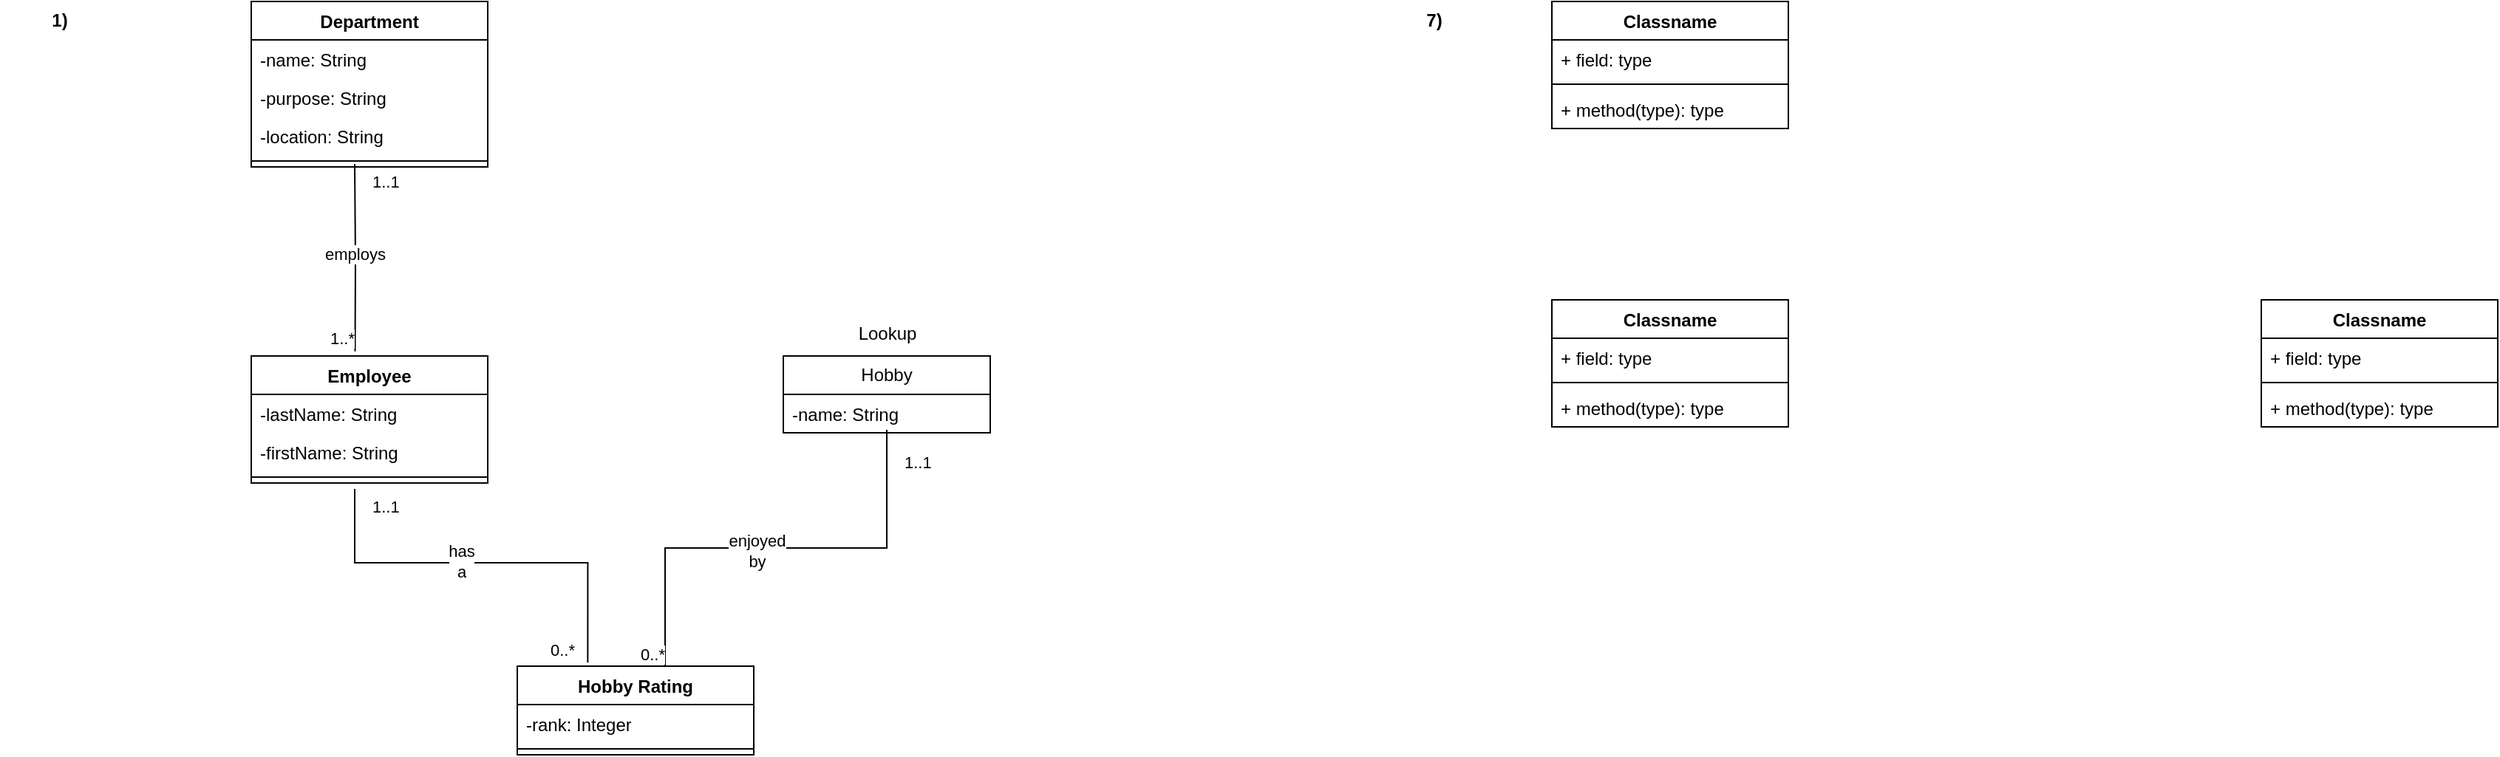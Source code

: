 <mxfile version="26.0.16">
  <diagram name="Page-1" id="ozomI-zcjmFvJ-jfm3BA">
    <mxGraphModel dx="1166" dy="548" grid="1" gridSize="10" guides="1" tooltips="1" connect="1" arrows="1" fold="1" page="1" pageScale="1" pageWidth="2500" pageHeight="2500" math="0" shadow="0">
      <root>
        <mxCell id="0" />
        <mxCell id="1" parent="0" />
        <mxCell id="B9UL0_TI75LTIw-UA6xS-1" value="1)" style="text;align=center;fontStyle=1;verticalAlign=middle;spacingLeft=3;spacingRight=3;strokeColor=none;rotatable=0;points=[[0,0.5],[1,0.5]];portConstraint=eastwest;html=1;" vertex="1" parent="1">
          <mxGeometry x="350" y="40" width="80" height="26" as="geometry" />
        </mxCell>
        <mxCell id="B9UL0_TI75LTIw-UA6xS-2" value="Department" style="swimlane;fontStyle=1;align=center;verticalAlign=top;childLayout=stackLayout;horizontal=1;startSize=26;horizontalStack=0;resizeParent=1;resizeParentMax=0;resizeLast=0;collapsible=1;marginBottom=0;whiteSpace=wrap;html=1;" vertex="1" parent="1">
          <mxGeometry x="520" y="40" width="160" height="112" as="geometry" />
        </mxCell>
        <mxCell id="B9UL0_TI75LTIw-UA6xS-3" value="-name: String" style="text;strokeColor=none;fillColor=none;align=left;verticalAlign=top;spacingLeft=4;spacingRight=4;overflow=hidden;rotatable=0;points=[[0,0.5],[1,0.5]];portConstraint=eastwest;whiteSpace=wrap;html=1;" vertex="1" parent="B9UL0_TI75LTIw-UA6xS-2">
          <mxGeometry y="26" width="160" height="26" as="geometry" />
        </mxCell>
        <mxCell id="B9UL0_TI75LTIw-UA6xS-22" value="-purpose: String" style="text;strokeColor=none;fillColor=none;align=left;verticalAlign=top;spacingLeft=4;spacingRight=4;overflow=hidden;rotatable=0;points=[[0,0.5],[1,0.5]];portConstraint=eastwest;whiteSpace=wrap;html=1;" vertex="1" parent="B9UL0_TI75LTIw-UA6xS-2">
          <mxGeometry y="52" width="160" height="26" as="geometry" />
        </mxCell>
        <mxCell id="B9UL0_TI75LTIw-UA6xS-23" value="-location: String" style="text;strokeColor=none;fillColor=none;align=left;verticalAlign=top;spacingLeft=4;spacingRight=4;overflow=hidden;rotatable=0;points=[[0,0.5],[1,0.5]];portConstraint=eastwest;whiteSpace=wrap;html=1;" vertex="1" parent="B9UL0_TI75LTIw-UA6xS-2">
          <mxGeometry y="78" width="160" height="26" as="geometry" />
        </mxCell>
        <mxCell id="B9UL0_TI75LTIw-UA6xS-4" value="" style="line;strokeWidth=1;fillColor=none;align=left;verticalAlign=middle;spacingTop=-1;spacingLeft=3;spacingRight=3;rotatable=0;labelPosition=right;points=[];portConstraint=eastwest;strokeColor=inherit;" vertex="1" parent="B9UL0_TI75LTIw-UA6xS-2">
          <mxGeometry y="104" width="160" height="8" as="geometry" />
        </mxCell>
        <mxCell id="B9UL0_TI75LTIw-UA6xS-29" value="" style="endArrow=none;html=1;edgeStyle=orthogonalEdgeStyle;rounded=0;entryX=0.439;entryY=-0.037;entryDx=0;entryDy=0;entryPerimeter=0;" edge="1" parent="B9UL0_TI75LTIw-UA6xS-2" target="B9UL0_TI75LTIw-UA6xS-6">
          <mxGeometry relative="1" as="geometry">
            <mxPoint x="70" y="110" as="sourcePoint" />
            <mxPoint x="230" y="110" as="targetPoint" />
          </mxGeometry>
        </mxCell>
        <mxCell id="B9UL0_TI75LTIw-UA6xS-30" value="1..1" style="edgeLabel;resizable=0;html=1;align=left;verticalAlign=bottom;" connectable="0" vertex="1" parent="B9UL0_TI75LTIw-UA6xS-29">
          <mxGeometry x="-1" relative="1" as="geometry">
            <mxPoint x="10" y="20" as="offset" />
          </mxGeometry>
        </mxCell>
        <mxCell id="B9UL0_TI75LTIw-UA6xS-31" value="1..*" style="edgeLabel;resizable=0;html=1;align=right;verticalAlign=bottom;" connectable="0" vertex="1" parent="B9UL0_TI75LTIw-UA6xS-29">
          <mxGeometry x="1" relative="1" as="geometry" />
        </mxCell>
        <mxCell id="B9UL0_TI75LTIw-UA6xS-32" value="employs" style="edgeLabel;html=1;align=center;verticalAlign=middle;resizable=0;points=[];" vertex="1" connectable="0" parent="B9UL0_TI75LTIw-UA6xS-29">
          <mxGeometry x="-0.072" y="-1" relative="1" as="geometry">
            <mxPoint y="2" as="offset" />
          </mxGeometry>
        </mxCell>
        <mxCell id="B9UL0_TI75LTIw-UA6xS-6" value="Employee" style="swimlane;fontStyle=1;align=center;verticalAlign=top;childLayout=stackLayout;horizontal=1;startSize=26;horizontalStack=0;resizeParent=1;resizeParentMax=0;resizeLast=0;collapsible=1;marginBottom=0;whiteSpace=wrap;html=1;" vertex="1" parent="1">
          <mxGeometry x="520" y="280" width="160" height="86" as="geometry" />
        </mxCell>
        <mxCell id="B9UL0_TI75LTIw-UA6xS-7" value="-lastName: String" style="text;strokeColor=none;fillColor=none;align=left;verticalAlign=top;spacingLeft=4;spacingRight=4;overflow=hidden;rotatable=0;points=[[0,0.5],[1,0.5]];portConstraint=eastwest;whiteSpace=wrap;html=1;" vertex="1" parent="B9UL0_TI75LTIw-UA6xS-6">
          <mxGeometry y="26" width="160" height="26" as="geometry" />
        </mxCell>
        <mxCell id="B9UL0_TI75LTIw-UA6xS-25" value="-firstName: String" style="text;strokeColor=none;fillColor=none;align=left;verticalAlign=top;spacingLeft=4;spacingRight=4;overflow=hidden;rotatable=0;points=[[0,0.5],[1,0.5]];portConstraint=eastwest;whiteSpace=wrap;html=1;" vertex="1" parent="B9UL0_TI75LTIw-UA6xS-6">
          <mxGeometry y="52" width="160" height="26" as="geometry" />
        </mxCell>
        <mxCell id="B9UL0_TI75LTIw-UA6xS-8" value="" style="line;strokeWidth=1;fillColor=none;align=left;verticalAlign=middle;spacingTop=-1;spacingLeft=3;spacingRight=3;rotatable=0;labelPosition=right;points=[];portConstraint=eastwest;strokeColor=inherit;" vertex="1" parent="B9UL0_TI75LTIw-UA6xS-6">
          <mxGeometry y="78" width="160" height="8" as="geometry" />
        </mxCell>
        <mxCell id="B9UL0_TI75LTIw-UA6xS-14" value="Hobby Rating" style="swimlane;fontStyle=1;align=center;verticalAlign=top;childLayout=stackLayout;horizontal=1;startSize=26;horizontalStack=0;resizeParent=1;resizeParentMax=0;resizeLast=0;collapsible=1;marginBottom=0;whiteSpace=wrap;html=1;" vertex="1" parent="1">
          <mxGeometry x="700" y="490" width="160" height="60" as="geometry" />
        </mxCell>
        <mxCell id="B9UL0_TI75LTIw-UA6xS-15" value="-rank: Integer" style="text;strokeColor=none;fillColor=none;align=left;verticalAlign=top;spacingLeft=4;spacingRight=4;overflow=hidden;rotatable=0;points=[[0,0.5],[1,0.5]];portConstraint=eastwest;whiteSpace=wrap;html=1;" vertex="1" parent="B9UL0_TI75LTIw-UA6xS-14">
          <mxGeometry y="26" width="160" height="26" as="geometry" />
        </mxCell>
        <mxCell id="B9UL0_TI75LTIw-UA6xS-16" value="" style="line;strokeWidth=1;fillColor=none;align=left;verticalAlign=middle;spacingTop=-1;spacingLeft=3;spacingRight=3;rotatable=0;labelPosition=right;points=[];portConstraint=eastwest;strokeColor=inherit;" vertex="1" parent="B9UL0_TI75LTIw-UA6xS-14">
          <mxGeometry y="52" width="160" height="8" as="geometry" />
        </mxCell>
        <mxCell id="B9UL0_TI75LTIw-UA6xS-18" value="Hobby" style="swimlane;fontStyle=0;childLayout=stackLayout;horizontal=1;startSize=26;fillColor=none;horizontalStack=0;resizeParent=1;resizeParentMax=0;resizeLast=0;collapsible=1;marginBottom=0;whiteSpace=wrap;html=1;" vertex="1" parent="1">
          <mxGeometry x="880" y="280" width="140" height="52" as="geometry" />
        </mxCell>
        <mxCell id="B9UL0_TI75LTIw-UA6xS-19" value="-name: String" style="text;strokeColor=none;fillColor=none;align=left;verticalAlign=top;spacingLeft=4;spacingRight=4;overflow=hidden;rotatable=0;points=[[0,0.5],[1,0.5]];portConstraint=eastwest;whiteSpace=wrap;html=1;" vertex="1" parent="B9UL0_TI75LTIw-UA6xS-18">
          <mxGeometry y="26" width="140" height="26" as="geometry" />
        </mxCell>
        <mxCell id="B9UL0_TI75LTIw-UA6xS-33" value="" style="endArrow=none;html=1;edgeStyle=orthogonalEdgeStyle;rounded=0;entryX=0.298;entryY=-0.039;entryDx=0;entryDy=0;entryPerimeter=0;" edge="1" parent="1" target="B9UL0_TI75LTIw-UA6xS-14">
          <mxGeometry relative="1" as="geometry">
            <mxPoint x="590" y="370" as="sourcePoint" />
            <mxPoint x="750" y="360" as="targetPoint" />
            <Array as="points">
              <mxPoint x="590" y="420" />
              <mxPoint x="748" y="420" />
            </Array>
          </mxGeometry>
        </mxCell>
        <mxCell id="B9UL0_TI75LTIw-UA6xS-34" value="1..1" style="edgeLabel;resizable=0;html=1;align=left;verticalAlign=bottom;" connectable="0" vertex="1" parent="B9UL0_TI75LTIw-UA6xS-33">
          <mxGeometry x="-1" relative="1" as="geometry">
            <mxPoint x="10" y="20" as="offset" />
          </mxGeometry>
        </mxCell>
        <mxCell id="B9UL0_TI75LTIw-UA6xS-35" value="0..*" style="edgeLabel;resizable=0;html=1;align=right;verticalAlign=bottom;" connectable="0" vertex="1" parent="B9UL0_TI75LTIw-UA6xS-33">
          <mxGeometry x="1" relative="1" as="geometry">
            <mxPoint x="-8" as="offset" />
          </mxGeometry>
        </mxCell>
        <mxCell id="B9UL0_TI75LTIw-UA6xS-36" value="has&lt;br&gt;a" style="edgeLabel;html=1;align=center;verticalAlign=middle;resizable=0;points=[];" vertex="1" connectable="0" parent="B9UL0_TI75LTIw-UA6xS-33">
          <mxGeometry x="-0.114" y="1" relative="1" as="geometry">
            <mxPoint as="offset" />
          </mxGeometry>
        </mxCell>
        <mxCell id="B9UL0_TI75LTIw-UA6xS-37" value="" style="endArrow=none;html=1;edgeStyle=orthogonalEdgeStyle;rounded=0;entryX=0.625;entryY=0;entryDx=0;entryDy=0;entryPerimeter=0;" edge="1" parent="1" target="B9UL0_TI75LTIw-UA6xS-14">
          <mxGeometry relative="1" as="geometry">
            <mxPoint x="950" y="330" as="sourcePoint" />
            <mxPoint x="1110" y="330" as="targetPoint" />
            <Array as="points">
              <mxPoint x="950" y="410" />
              <mxPoint x="800" y="410" />
            </Array>
          </mxGeometry>
        </mxCell>
        <mxCell id="B9UL0_TI75LTIw-UA6xS-38" value="1..1" style="edgeLabel;resizable=0;html=1;align=left;verticalAlign=bottom;" connectable="0" vertex="1" parent="B9UL0_TI75LTIw-UA6xS-37">
          <mxGeometry x="-1" relative="1" as="geometry">
            <mxPoint x="10" y="30" as="offset" />
          </mxGeometry>
        </mxCell>
        <mxCell id="B9UL0_TI75LTIw-UA6xS-39" value="0..*" style="edgeLabel;resizable=0;html=1;align=right;verticalAlign=bottom;" connectable="0" vertex="1" parent="B9UL0_TI75LTIw-UA6xS-37">
          <mxGeometry x="1" relative="1" as="geometry" />
        </mxCell>
        <mxCell id="B9UL0_TI75LTIw-UA6xS-40" value="enjoyed&lt;br&gt;by" style="edgeLabel;html=1;align=center;verticalAlign=middle;resizable=0;points=[];" vertex="1" connectable="0" parent="B9UL0_TI75LTIw-UA6xS-37">
          <mxGeometry x="0.084" y="2" relative="1" as="geometry">
            <mxPoint as="offset" />
          </mxGeometry>
        </mxCell>
        <mxCell id="B9UL0_TI75LTIw-UA6xS-41" value="Lookup" style="text;html=1;align=center;verticalAlign=middle;resizable=0;points=[];autosize=1;strokeColor=none;fillColor=none;" vertex="1" parent="1">
          <mxGeometry x="915" y="250" width="70" height="30" as="geometry" />
        </mxCell>
        <mxCell id="B9UL0_TI75LTIw-UA6xS-43" value="7)" style="text;align=center;fontStyle=1;verticalAlign=middle;spacingLeft=3;spacingRight=3;strokeColor=none;rotatable=0;points=[[0,0.5],[1,0.5]];portConstraint=eastwest;html=1;" vertex="1" parent="1">
          <mxGeometry x="1280" y="40" width="80" height="26" as="geometry" />
        </mxCell>
        <mxCell id="B9UL0_TI75LTIw-UA6xS-44" value="Classname" style="swimlane;fontStyle=1;align=center;verticalAlign=top;childLayout=stackLayout;horizontal=1;startSize=26;horizontalStack=0;resizeParent=1;resizeParentMax=0;resizeLast=0;collapsible=1;marginBottom=0;whiteSpace=wrap;html=1;" vertex="1" parent="1">
          <mxGeometry x="1400" y="40" width="160" height="86" as="geometry" />
        </mxCell>
        <mxCell id="B9UL0_TI75LTIw-UA6xS-45" value="+ field: type" style="text;strokeColor=none;fillColor=none;align=left;verticalAlign=top;spacingLeft=4;spacingRight=4;overflow=hidden;rotatable=0;points=[[0,0.5],[1,0.5]];portConstraint=eastwest;whiteSpace=wrap;html=1;" vertex="1" parent="B9UL0_TI75LTIw-UA6xS-44">
          <mxGeometry y="26" width="160" height="26" as="geometry" />
        </mxCell>
        <mxCell id="B9UL0_TI75LTIw-UA6xS-46" value="" style="line;strokeWidth=1;fillColor=none;align=left;verticalAlign=middle;spacingTop=-1;spacingLeft=3;spacingRight=3;rotatable=0;labelPosition=right;points=[];portConstraint=eastwest;strokeColor=inherit;" vertex="1" parent="B9UL0_TI75LTIw-UA6xS-44">
          <mxGeometry y="52" width="160" height="8" as="geometry" />
        </mxCell>
        <mxCell id="B9UL0_TI75LTIw-UA6xS-47" value="+ method(type): type" style="text;strokeColor=none;fillColor=none;align=left;verticalAlign=top;spacingLeft=4;spacingRight=4;overflow=hidden;rotatable=0;points=[[0,0.5],[1,0.5]];portConstraint=eastwest;whiteSpace=wrap;html=1;" vertex="1" parent="B9UL0_TI75LTIw-UA6xS-44">
          <mxGeometry y="60" width="160" height="26" as="geometry" />
        </mxCell>
        <mxCell id="B9UL0_TI75LTIw-UA6xS-48" value="Classname" style="swimlane;fontStyle=1;align=center;verticalAlign=top;childLayout=stackLayout;horizontal=1;startSize=26;horizontalStack=0;resizeParent=1;resizeParentMax=0;resizeLast=0;collapsible=1;marginBottom=0;whiteSpace=wrap;html=1;" vertex="1" parent="1">
          <mxGeometry x="1400" y="242" width="160" height="86" as="geometry" />
        </mxCell>
        <mxCell id="B9UL0_TI75LTIw-UA6xS-49" value="+ field: type" style="text;strokeColor=none;fillColor=none;align=left;verticalAlign=top;spacingLeft=4;spacingRight=4;overflow=hidden;rotatable=0;points=[[0,0.5],[1,0.5]];portConstraint=eastwest;whiteSpace=wrap;html=1;" vertex="1" parent="B9UL0_TI75LTIw-UA6xS-48">
          <mxGeometry y="26" width="160" height="26" as="geometry" />
        </mxCell>
        <mxCell id="B9UL0_TI75LTIw-UA6xS-50" value="" style="line;strokeWidth=1;fillColor=none;align=left;verticalAlign=middle;spacingTop=-1;spacingLeft=3;spacingRight=3;rotatable=0;labelPosition=right;points=[];portConstraint=eastwest;strokeColor=inherit;" vertex="1" parent="B9UL0_TI75LTIw-UA6xS-48">
          <mxGeometry y="52" width="160" height="8" as="geometry" />
        </mxCell>
        <mxCell id="B9UL0_TI75LTIw-UA6xS-51" value="+ method(type): type" style="text;strokeColor=none;fillColor=none;align=left;verticalAlign=top;spacingLeft=4;spacingRight=4;overflow=hidden;rotatable=0;points=[[0,0.5],[1,0.5]];portConstraint=eastwest;whiteSpace=wrap;html=1;" vertex="1" parent="B9UL0_TI75LTIw-UA6xS-48">
          <mxGeometry y="60" width="160" height="26" as="geometry" />
        </mxCell>
        <mxCell id="B9UL0_TI75LTIw-UA6xS-52" value="Classname" style="swimlane;fontStyle=1;align=center;verticalAlign=top;childLayout=stackLayout;horizontal=1;startSize=26;horizontalStack=0;resizeParent=1;resizeParentMax=0;resizeLast=0;collapsible=1;marginBottom=0;whiteSpace=wrap;html=1;" vertex="1" parent="1">
          <mxGeometry x="1880" y="242" width="160" height="86" as="geometry" />
        </mxCell>
        <mxCell id="B9UL0_TI75LTIw-UA6xS-53" value="+ field: type" style="text;strokeColor=none;fillColor=none;align=left;verticalAlign=top;spacingLeft=4;spacingRight=4;overflow=hidden;rotatable=0;points=[[0,0.5],[1,0.5]];portConstraint=eastwest;whiteSpace=wrap;html=1;" vertex="1" parent="B9UL0_TI75LTIw-UA6xS-52">
          <mxGeometry y="26" width="160" height="26" as="geometry" />
        </mxCell>
        <mxCell id="B9UL0_TI75LTIw-UA6xS-54" value="" style="line;strokeWidth=1;fillColor=none;align=left;verticalAlign=middle;spacingTop=-1;spacingLeft=3;spacingRight=3;rotatable=0;labelPosition=right;points=[];portConstraint=eastwest;strokeColor=inherit;" vertex="1" parent="B9UL0_TI75LTIw-UA6xS-52">
          <mxGeometry y="52" width="160" height="8" as="geometry" />
        </mxCell>
        <mxCell id="B9UL0_TI75LTIw-UA6xS-55" value="+ method(type): type" style="text;strokeColor=none;fillColor=none;align=left;verticalAlign=top;spacingLeft=4;spacingRight=4;overflow=hidden;rotatable=0;points=[[0,0.5],[1,0.5]];portConstraint=eastwest;whiteSpace=wrap;html=1;" vertex="1" parent="B9UL0_TI75LTIw-UA6xS-52">
          <mxGeometry y="60" width="160" height="26" as="geometry" />
        </mxCell>
      </root>
    </mxGraphModel>
  </diagram>
</mxfile>
